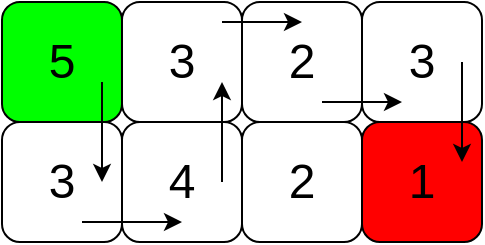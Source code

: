 <mxfile version="12.1.3" pages="1"><diagram id="mzS1SRTGNz4UT2QSXi6O" name="Page-1"><mxGraphModel dx="1648" dy="576" grid="1" gridSize="10" guides="1" tooltips="1" connect="1" arrows="1" fold="1" page="1" pageScale="1" pageWidth="827" pageHeight="1169" math="0" shadow="0"><root><mxCell id="0"/><mxCell id="1" parent="0"/><mxCell id="4RWRv6y7o01ZksJq3LkH-14" value="&lt;span style=&quot;font-size: 24px&quot;&gt;5&lt;/span&gt;" style="rounded=1;whiteSpace=wrap;html=1;fillColor=#00FF00;" vertex="1" parent="1"><mxGeometry x="80" y="60" width="60" height="60" as="geometry"/></mxCell><mxCell id="4RWRv6y7o01ZksJq3LkH-15" value="&lt;span style=&quot;font-size: 24px&quot;&gt;3&lt;/span&gt;" style="rounded=1;whiteSpace=wrap;html=1;fillColor=#FFFFFF;" vertex="1" parent="1"><mxGeometry x="140" y="60" width="60" height="60" as="geometry"/></mxCell><mxCell id="4RWRv6y7o01ZksJq3LkH-16" value="&lt;span style=&quot;font-size: 24px&quot;&gt;2&lt;/span&gt;" style="rounded=1;whiteSpace=wrap;html=1;fillColor=#FFFFFF;" vertex="1" parent="1"><mxGeometry x="200" y="60" width="60" height="60" as="geometry"/></mxCell><mxCell id="4RWRv6y7o01ZksJq3LkH-17" value="&lt;span style=&quot;font-size: 24px&quot;&gt;3&lt;/span&gt;" style="rounded=1;whiteSpace=wrap;html=1;fillColor=#FFFFFF;" vertex="1" parent="1"><mxGeometry x="260" y="60" width="60" height="60" as="geometry"/></mxCell><mxCell id="4RWRv6y7o01ZksJq3LkH-18" value="&lt;span style=&quot;font-size: 24px&quot;&gt;3&lt;/span&gt;" style="rounded=1;whiteSpace=wrap;html=1;fillColor=#FFFFFF;" vertex="1" parent="1"><mxGeometry x="80" y="120" width="60" height="60" as="geometry"/></mxCell><mxCell id="4RWRv6y7o01ZksJq3LkH-19" value="&lt;span style=&quot;font-size: 24px&quot;&gt;4&lt;/span&gt;" style="rounded=1;whiteSpace=wrap;html=1;fillColor=#FFFFFF;" vertex="1" parent="1"><mxGeometry x="140" y="120" width="60" height="60" as="geometry"/></mxCell><mxCell id="4RWRv6y7o01ZksJq3LkH-20" value="&lt;span style=&quot;font-size: 24px&quot;&gt;2&lt;/span&gt;" style="rounded=1;whiteSpace=wrap;html=1;fillColor=#FFFFFF;" vertex="1" parent="1"><mxGeometry x="200" y="120" width="60" height="60" as="geometry"/></mxCell><mxCell id="4RWRv6y7o01ZksJq3LkH-21" value="&lt;span style=&quot;font-size: 24px&quot;&gt;1&lt;/span&gt;" style="rounded=1;whiteSpace=wrap;html=1;fillColor=#FF0000;" vertex="1" parent="1"><mxGeometry x="260" y="120" width="60" height="60" as="geometry"/></mxCell><mxCell id="4RWRv6y7o01ZksJq3LkH-27" value="" style="endArrow=classic;html=1;" edge="1" parent="1"><mxGeometry width="50" height="50" relative="1" as="geometry"><mxPoint x="130" y="100" as="sourcePoint"/><mxPoint x="130" y="150" as="targetPoint"/></mxGeometry></mxCell><mxCell id="4RWRv6y7o01ZksJq3LkH-28" value="" style="endArrow=classic;html=1;" edge="1" parent="1"><mxGeometry width="50" height="50" relative="1" as="geometry"><mxPoint x="120" y="170" as="sourcePoint"/><mxPoint x="170" y="170" as="targetPoint"/></mxGeometry></mxCell><mxCell id="4RWRv6y7o01ZksJq3LkH-29" value="" style="endArrow=classic;html=1;" edge="1" parent="1"><mxGeometry width="50" height="50" relative="1" as="geometry"><mxPoint x="190" y="150" as="sourcePoint"/><mxPoint x="190" y="100" as="targetPoint"/></mxGeometry></mxCell><mxCell id="4RWRv6y7o01ZksJq3LkH-30" value="" style="endArrow=classic;html=1;" edge="1" parent="1"><mxGeometry width="50" height="50" relative="1" as="geometry"><mxPoint x="190" y="70" as="sourcePoint"/><mxPoint x="230" y="70" as="targetPoint"/></mxGeometry></mxCell><mxCell id="4RWRv6y7o01ZksJq3LkH-31" value="" style="endArrow=classic;html=1;" edge="1" parent="1"><mxGeometry width="50" height="50" relative="1" as="geometry"><mxPoint x="240" y="110" as="sourcePoint"/><mxPoint x="280" y="110" as="targetPoint"/></mxGeometry></mxCell><mxCell id="4RWRv6y7o01ZksJq3LkH-32" value="" style="endArrow=classic;html=1;" edge="1" parent="1"><mxGeometry width="50" height="50" relative="1" as="geometry"><mxPoint x="310" y="90" as="sourcePoint"/><mxPoint x="310" y="140" as="targetPoint"/></mxGeometry></mxCell></root></mxGraphModel></diagram></mxfile>